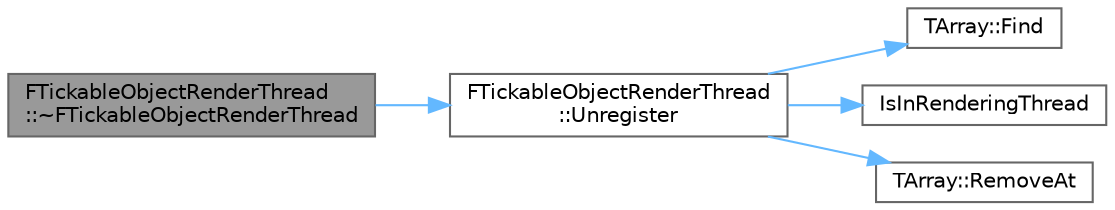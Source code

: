 digraph "FTickableObjectRenderThread::~FTickableObjectRenderThread"
{
 // INTERACTIVE_SVG=YES
 // LATEX_PDF_SIZE
  bgcolor="transparent";
  edge [fontname=Helvetica,fontsize=10,labelfontname=Helvetica,labelfontsize=10];
  node [fontname=Helvetica,fontsize=10,shape=box,height=0.2,width=0.4];
  rankdir="LR";
  Node1 [id="Node000001",label="FTickableObjectRenderThread\l::~FTickableObjectRenderThread",height=0.2,width=0.4,color="gray40", fillcolor="grey60", style="filled", fontcolor="black",tooltip="Removes this instance from the static array of tickable objects."];
  Node1 -> Node2 [id="edge1_Node000001_Node000002",color="steelblue1",style="solid",tooltip=" "];
  Node2 [id="Node000002",label="FTickableObjectRenderThread\l::Unregister",height=0.2,width=0.4,color="grey40", fillcolor="white", style="filled",URL="$d3/dda/classFTickableObjectRenderThread.html#a0c1100945f57e602f2ce42b1f98977a8",tooltip=" "];
  Node2 -> Node3 [id="edge2_Node000002_Node000003",color="steelblue1",style="solid",tooltip=" "];
  Node3 [id="Node000003",label="TArray::Find",height=0.2,width=0.4,color="grey40", fillcolor="white", style="filled",URL="$d4/d52/classTArray.html#a96ccd8cbbe0f7e2c47ecacf0aa7642dd",tooltip="Finds element within the array."];
  Node2 -> Node4 [id="edge3_Node000002_Node000004",color="steelblue1",style="solid",tooltip=" "];
  Node4 [id="Node000004",label="IsInRenderingThread",height=0.2,width=0.4,color="grey40", fillcolor="white", style="filled",URL="$d5/d8c/CoreGlobals_8h.html#ad1dc9bdc37ca4a19c64d5ffb8bc877d0",tooltip=" "];
  Node2 -> Node5 [id="edge4_Node000002_Node000005",color="steelblue1",style="solid",tooltip=" "];
  Node5 [id="Node000005",label="TArray::RemoveAt",height=0.2,width=0.4,color="grey40", fillcolor="white", style="filled",URL="$d4/d52/classTArray.html#a7209d84cfc369cd9c6d3930d01828a6a",tooltip="Removes an element (or elements) at given location, then shrinks the array."];
}
